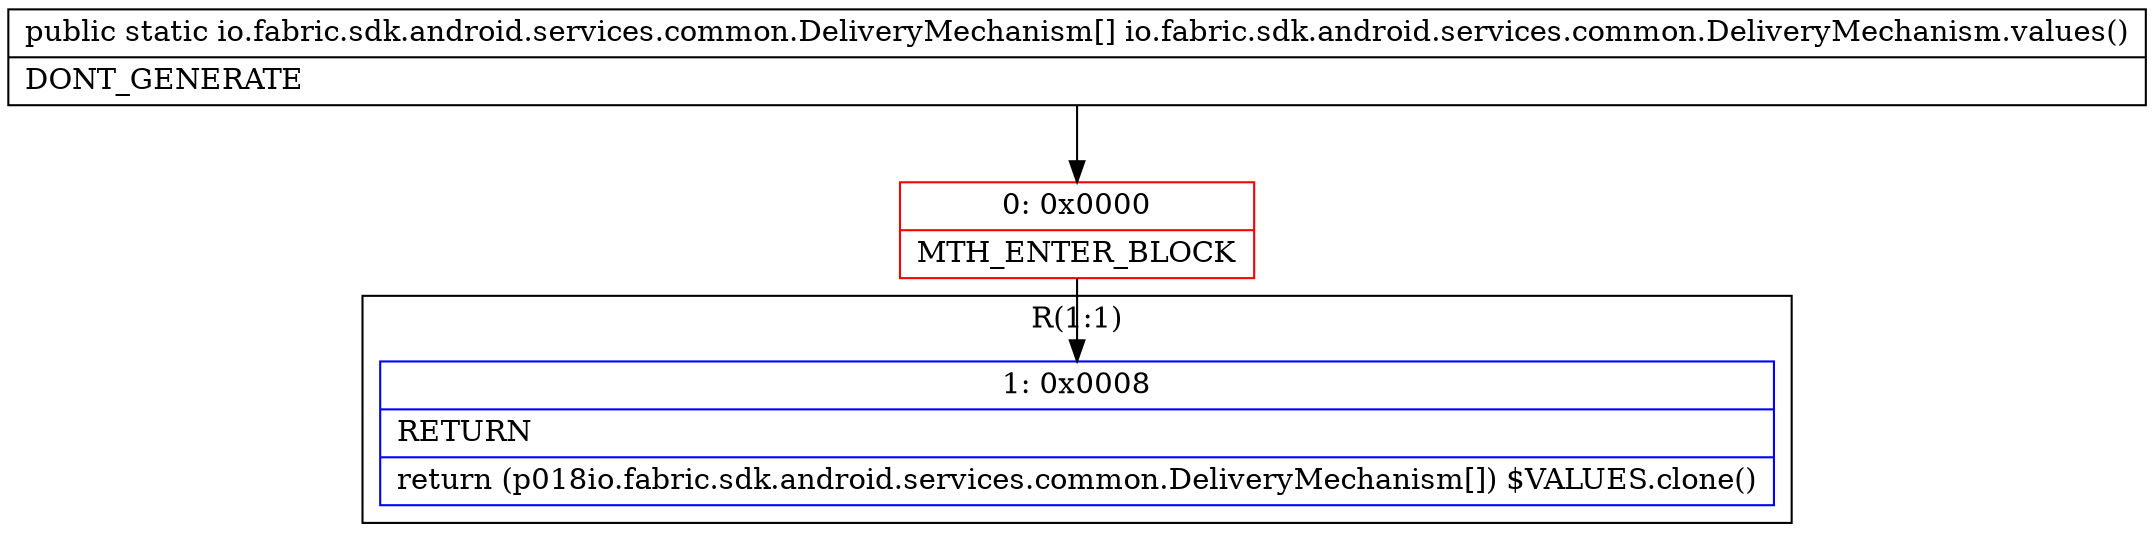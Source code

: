 digraph "CFG forio.fabric.sdk.android.services.common.DeliveryMechanism.values()[Lio\/fabric\/sdk\/android\/services\/common\/DeliveryMechanism;" {
subgraph cluster_Region_1227062020 {
label = "R(1:1)";
node [shape=record,color=blue];
Node_1 [shape=record,label="{1\:\ 0x0008|RETURN\l|return (p018io.fabric.sdk.android.services.common.DeliveryMechanism[]) $VALUES.clone()\l}"];
}
Node_0 [shape=record,color=red,label="{0\:\ 0x0000|MTH_ENTER_BLOCK\l}"];
MethodNode[shape=record,label="{public static io.fabric.sdk.android.services.common.DeliveryMechanism[] io.fabric.sdk.android.services.common.DeliveryMechanism.values()  | DONT_GENERATE\l}"];
MethodNode -> Node_0;
Node_0 -> Node_1;
}

